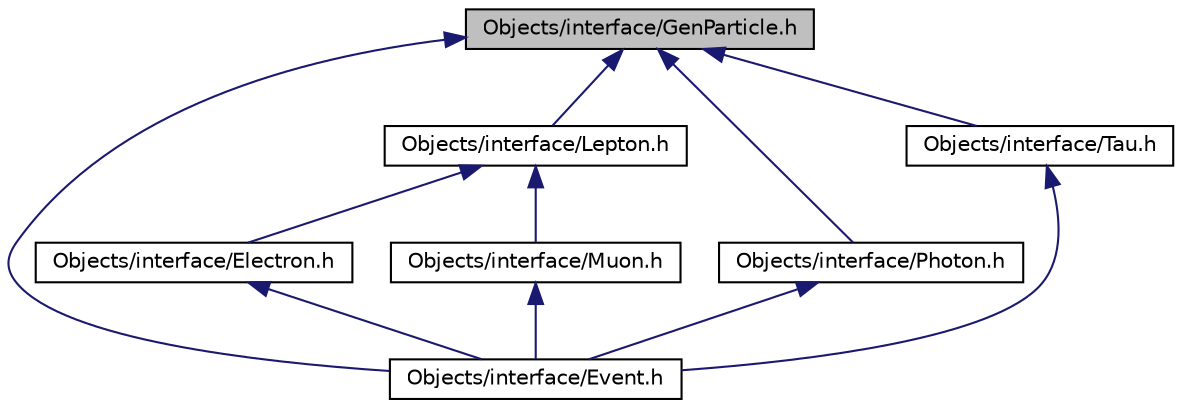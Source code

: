 digraph G
{
  edge [fontname="Helvetica",fontsize="10",labelfontname="Helvetica",labelfontsize="10"];
  node [fontname="Helvetica",fontsize="10",shape=record];
  Node1 [label="Objects/interface/GenParticle.h",height=0.2,width=0.4,color="black", fillcolor="grey75", style="filled" fontcolor="black"];
  Node1 -> Node2 [dir=back,color="midnightblue",fontsize="10",style="solid"];
  Node2 [label="Objects/interface/Event.h",height=0.2,width=0.4,color="black", fillcolor="white", style="filled",URL="$Event_8h.html"];
  Node1 -> Node3 [dir=back,color="midnightblue",fontsize="10",style="solid"];
  Node3 [label="Objects/interface/Lepton.h",height=0.2,width=0.4,color="black", fillcolor="white", style="filled",URL="$Lepton_8h.html"];
  Node3 -> Node4 [dir=back,color="midnightblue",fontsize="10",style="solid"];
  Node4 [label="Objects/interface/Electron.h",height=0.2,width=0.4,color="black", fillcolor="white", style="filled",URL="$Electron_8h.html"];
  Node4 -> Node2 [dir=back,color="midnightblue",fontsize="10",style="solid"];
  Node3 -> Node5 [dir=back,color="midnightblue",fontsize="10",style="solid"];
  Node5 [label="Objects/interface/Muon.h",height=0.2,width=0.4,color="black", fillcolor="white", style="filled",URL="$Muon_8h.html"];
  Node5 -> Node2 [dir=back,color="midnightblue",fontsize="10",style="solid"];
  Node1 -> Node6 [dir=back,color="midnightblue",fontsize="10",style="solid"];
  Node6 [label="Objects/interface/Photon.h",height=0.2,width=0.4,color="black", fillcolor="white", style="filled",URL="$Photon_8h.html"];
  Node6 -> Node2 [dir=back,color="midnightblue",fontsize="10",style="solid"];
  Node1 -> Node7 [dir=back,color="midnightblue",fontsize="10",style="solid"];
  Node7 [label="Objects/interface/Tau.h",height=0.2,width=0.4,color="black", fillcolor="white", style="filled",URL="$Tau_8h.html"];
  Node7 -> Node2 [dir=back,color="midnightblue",fontsize="10",style="solid"];
}
